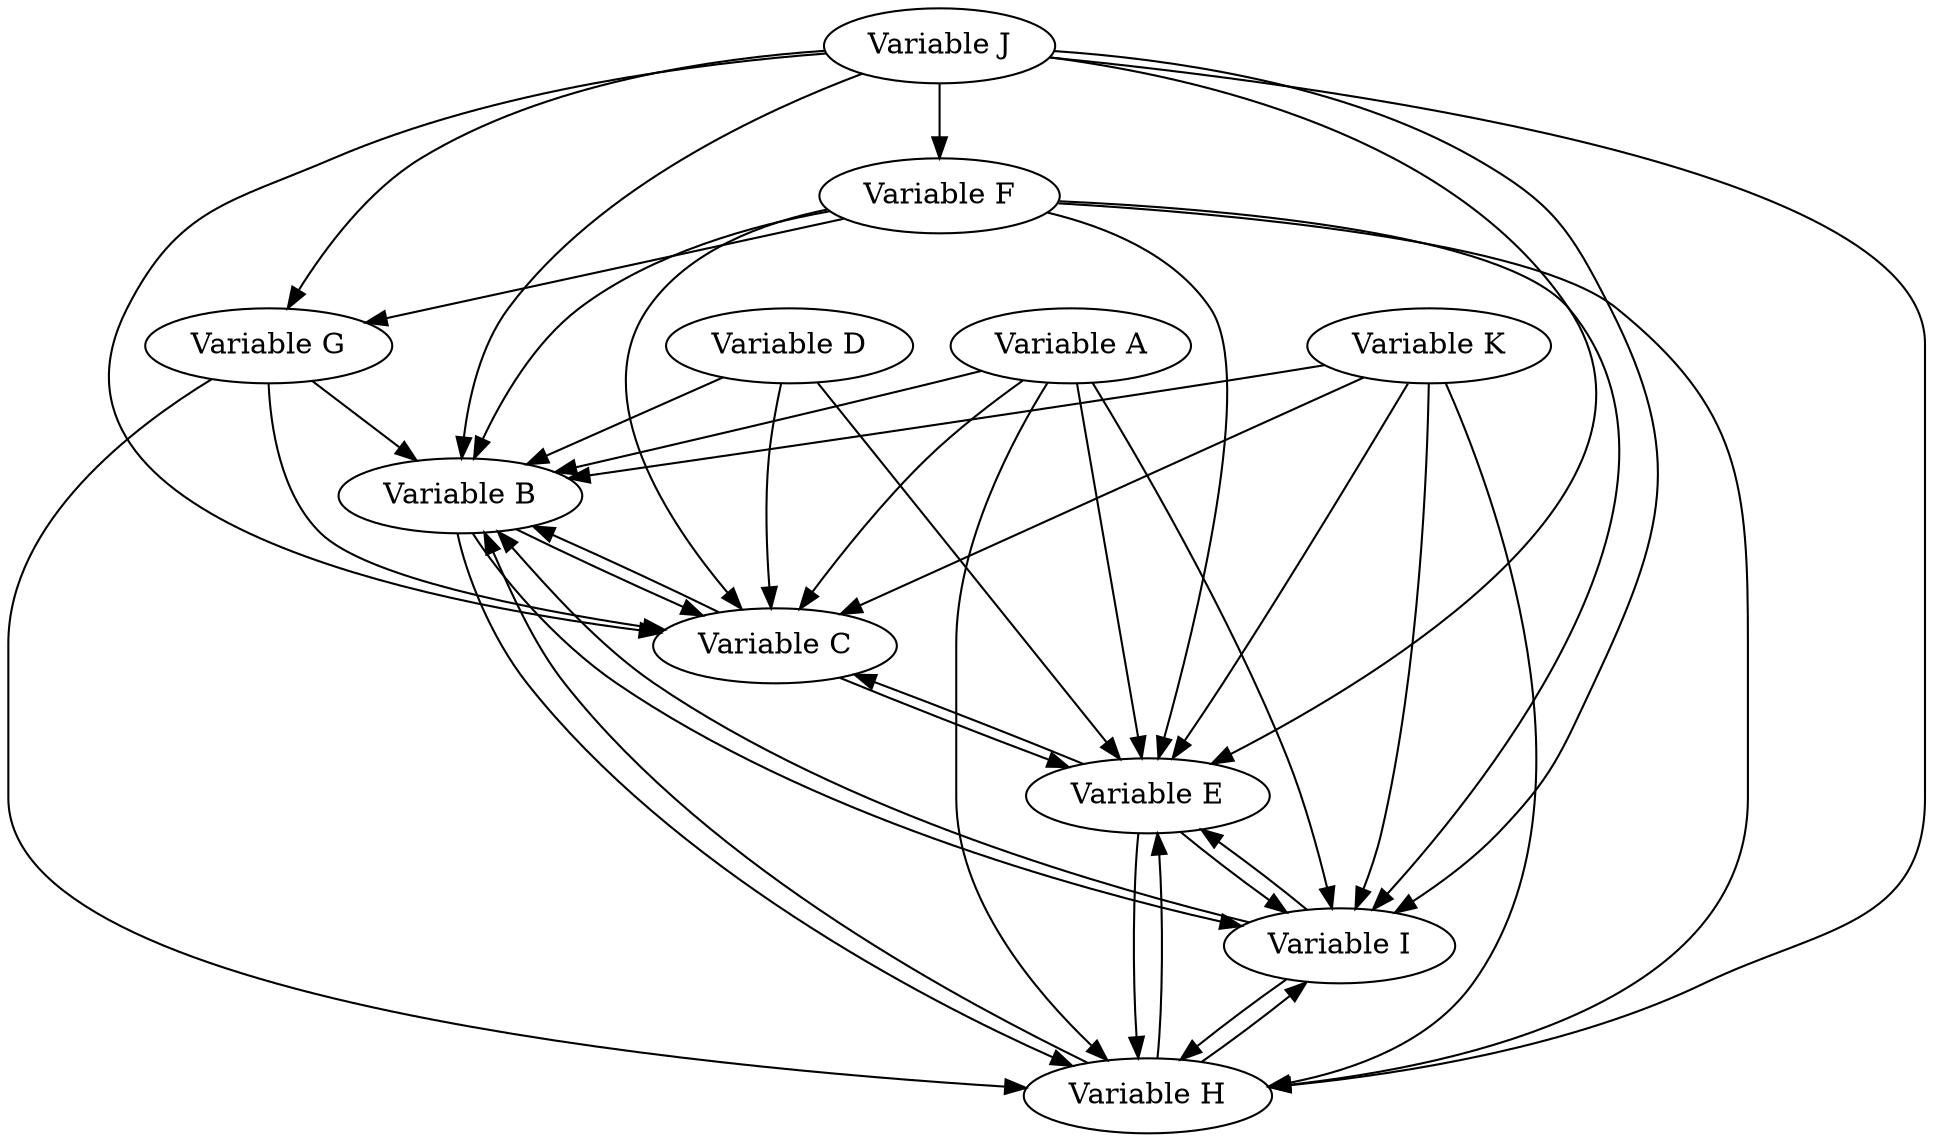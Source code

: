 // Causal DAG
digraph {
	A [label="Variable A"]
	B [label="Variable B"]
	C [label="Variable C"]
	D [label="Variable D"]
	E [label="Variable E"]
	F [label="Variable F"]
	G [label="Variable G"]
	H [label="Variable H"]
	I [label="Variable I"]
	J [label="Variable J"]
	K [label="Variable K"]
	A -> B
	A -> C
	A -> E
	A -> H
	A -> I
	B -> C
	B -> H
	B -> I
	C -> B
	C -> E
	D -> B
	D -> C
	D -> E
	E -> C
	E -> H
	E -> I
	F -> B
	F -> C
	F -> E
	F -> G
	F -> H
	F -> I
	G -> B
	G -> C
	G -> H
	H -> B
	H -> E
	H -> I
	I -> B
	I -> E
	I -> H
	J -> B
	J -> C
	J -> E
	J -> F
	J -> G
	J -> H
	J -> I
	K -> B
	K -> C
	K -> E
	K -> H
	K -> I
}
